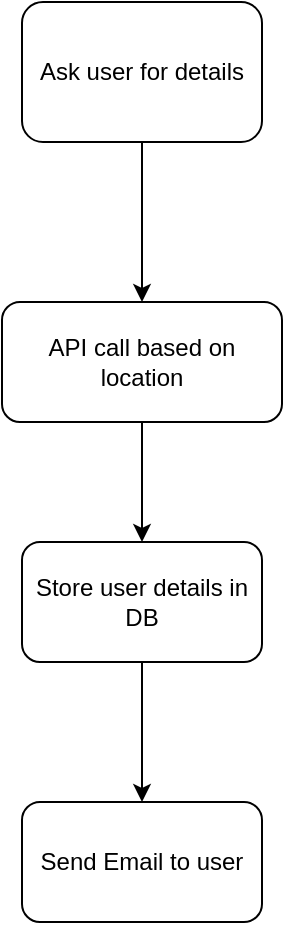<mxfile>
    <diagram id="111ye58HRGL4LrhOYss4" name="Page-1">
        <mxGraphModel dx="563" dy="381" grid="1" gridSize="10" guides="1" tooltips="1" connect="1" arrows="1" fold="1" page="1" pageScale="1" pageWidth="827" pageHeight="1169" math="0" shadow="0">
            <root>
                <mxCell id="0"/>
                <mxCell id="1" parent="0"/>
                <mxCell id="7" style="edgeStyle=none;html=1;entryX=0.5;entryY=0;entryDx=0;entryDy=0;" edge="1" parent="1" source="3" target="5">
                    <mxGeometry relative="1" as="geometry"/>
                </mxCell>
                <mxCell id="3" value="Ask user for details" style="rounded=1;whiteSpace=wrap;html=1;" vertex="1" parent="1">
                    <mxGeometry x="120" y="10" width="120" height="70" as="geometry"/>
                </mxCell>
                <mxCell id="9" style="edgeStyle=none;html=1;entryX=0.5;entryY=0;entryDx=0;entryDy=0;" edge="1" parent="1" source="5" target="8">
                    <mxGeometry relative="1" as="geometry">
                        <Array as="points"/>
                    </mxGeometry>
                </mxCell>
                <mxCell id="5" value="API call based on location&lt;br&gt;" style="rounded=1;whiteSpace=wrap;html=1;" vertex="1" parent="1">
                    <mxGeometry x="110" y="160" width="140" height="60" as="geometry"/>
                </mxCell>
                <mxCell id="13" style="edgeStyle=none;html=1;entryX=0.5;entryY=0;entryDx=0;entryDy=0;" edge="1" parent="1" source="8" target="12">
                    <mxGeometry relative="1" as="geometry"/>
                </mxCell>
                <mxCell id="8" value="Store user details in DB" style="rounded=1;whiteSpace=wrap;html=1;" vertex="1" parent="1">
                    <mxGeometry x="120" y="280" width="120" height="60" as="geometry"/>
                </mxCell>
                <mxCell id="12" value="Send Email to user" style="rounded=1;whiteSpace=wrap;html=1;" vertex="1" parent="1">
                    <mxGeometry x="120" y="410" width="120" height="60" as="geometry"/>
                </mxCell>
            </root>
        </mxGraphModel>
    </diagram>
</mxfile>